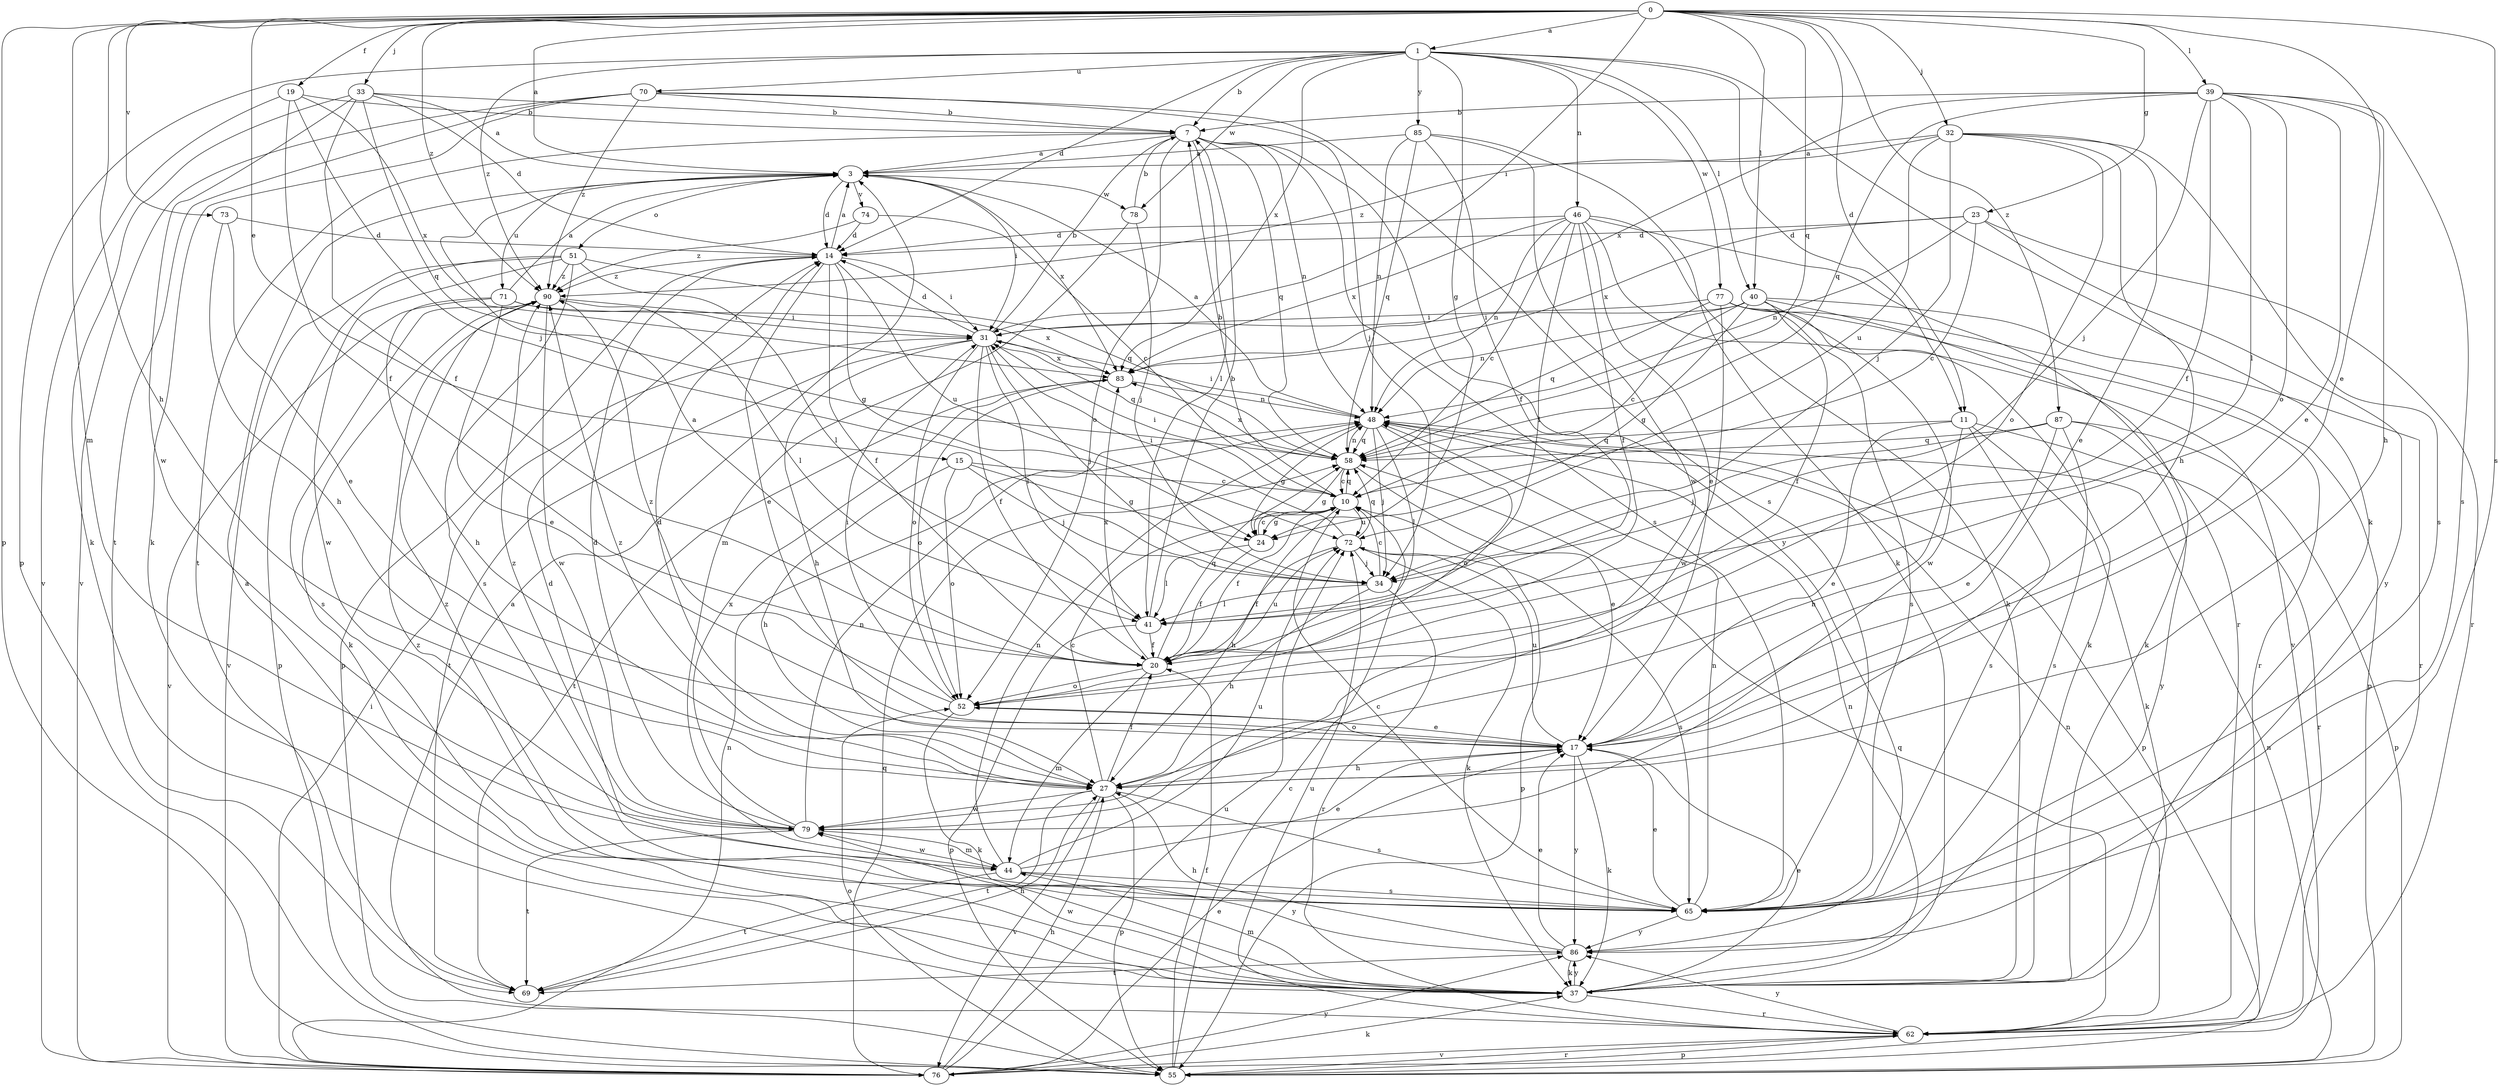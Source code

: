 strict digraph  {
0;
1;
3;
7;
10;
11;
14;
15;
17;
19;
20;
23;
24;
27;
31;
32;
33;
34;
37;
39;
40;
41;
44;
46;
48;
51;
52;
55;
58;
62;
65;
69;
70;
71;
72;
73;
74;
76;
77;
78;
79;
83;
85;
86;
87;
90;
0 -> 1  [label=a];
0 -> 3  [label=a];
0 -> 11  [label=d];
0 -> 15  [label=e];
0 -> 17  [label=e];
0 -> 19  [label=f];
0 -> 23  [label=g];
0 -> 27  [label=h];
0 -> 31  [label=i];
0 -> 32  [label=j];
0 -> 33  [label=j];
0 -> 39  [label=l];
0 -> 40  [label=l];
0 -> 44  [label=m];
0 -> 55  [label=p];
0 -> 58  [label=q];
0 -> 65  [label=s];
0 -> 73  [label=v];
0 -> 87  [label=z];
0 -> 90  [label=z];
1 -> 7  [label=b];
1 -> 11  [label=d];
1 -> 14  [label=d];
1 -> 24  [label=g];
1 -> 37  [label=k];
1 -> 40  [label=l];
1 -> 46  [label=n];
1 -> 55  [label=p];
1 -> 70  [label=u];
1 -> 77  [label=w];
1 -> 78  [label=w];
1 -> 83  [label=x];
1 -> 85  [label=y];
1 -> 90  [label=z];
3 -> 14  [label=d];
3 -> 31  [label=i];
3 -> 51  [label=o];
3 -> 71  [label=u];
3 -> 74  [label=v];
3 -> 78  [label=w];
3 -> 83  [label=x];
7 -> 3  [label=a];
7 -> 41  [label=l];
7 -> 48  [label=n];
7 -> 52  [label=o];
7 -> 58  [label=q];
7 -> 65  [label=s];
7 -> 69  [label=t];
7 -> 86  [label=y];
10 -> 7  [label=b];
10 -> 20  [label=f];
10 -> 24  [label=g];
10 -> 27  [label=h];
10 -> 31  [label=i];
10 -> 55  [label=p];
10 -> 58  [label=q];
10 -> 72  [label=u];
11 -> 17  [label=e];
11 -> 27  [label=h];
11 -> 37  [label=k];
11 -> 58  [label=q];
11 -> 62  [label=r];
11 -> 65  [label=s];
14 -> 3  [label=a];
14 -> 17  [label=e];
14 -> 20  [label=f];
14 -> 24  [label=g];
14 -> 31  [label=i];
14 -> 55  [label=p];
14 -> 72  [label=u];
14 -> 90  [label=z];
15 -> 10  [label=c];
15 -> 24  [label=g];
15 -> 27  [label=h];
15 -> 34  [label=j];
15 -> 52  [label=o];
17 -> 27  [label=h];
17 -> 37  [label=k];
17 -> 52  [label=o];
17 -> 72  [label=u];
17 -> 86  [label=y];
19 -> 7  [label=b];
19 -> 20  [label=f];
19 -> 34  [label=j];
19 -> 76  [label=v];
19 -> 83  [label=x];
20 -> 3  [label=a];
20 -> 44  [label=m];
20 -> 52  [label=o];
20 -> 58  [label=q];
20 -> 72  [label=u];
20 -> 83  [label=x];
23 -> 10  [label=c];
23 -> 14  [label=d];
23 -> 48  [label=n];
23 -> 62  [label=r];
23 -> 83  [label=x];
23 -> 86  [label=y];
24 -> 10  [label=c];
24 -> 20  [label=f];
24 -> 41  [label=l];
27 -> 10  [label=c];
27 -> 14  [label=d];
27 -> 20  [label=f];
27 -> 55  [label=p];
27 -> 65  [label=s];
27 -> 69  [label=t];
27 -> 76  [label=v];
27 -> 79  [label=w];
27 -> 90  [label=z];
31 -> 7  [label=b];
31 -> 14  [label=d];
31 -> 20  [label=f];
31 -> 27  [label=h];
31 -> 34  [label=j];
31 -> 41  [label=l];
31 -> 52  [label=o];
31 -> 58  [label=q];
31 -> 69  [label=t];
31 -> 83  [label=x];
32 -> 3  [label=a];
32 -> 17  [label=e];
32 -> 27  [label=h];
32 -> 34  [label=j];
32 -> 52  [label=o];
32 -> 65  [label=s];
32 -> 72  [label=u];
32 -> 90  [label=z];
33 -> 3  [label=a];
33 -> 7  [label=b];
33 -> 14  [label=d];
33 -> 20  [label=f];
33 -> 37  [label=k];
33 -> 58  [label=q];
33 -> 79  [label=w];
34 -> 10  [label=c];
34 -> 27  [label=h];
34 -> 41  [label=l];
34 -> 62  [label=r];
37 -> 3  [label=a];
37 -> 17  [label=e];
37 -> 44  [label=m];
37 -> 48  [label=n];
37 -> 62  [label=r];
37 -> 79  [label=w];
37 -> 86  [label=y];
37 -> 90  [label=z];
39 -> 7  [label=b];
39 -> 17  [label=e];
39 -> 20  [label=f];
39 -> 27  [label=h];
39 -> 34  [label=j];
39 -> 41  [label=l];
39 -> 52  [label=o];
39 -> 58  [label=q];
39 -> 65  [label=s];
39 -> 83  [label=x];
40 -> 10  [label=c];
40 -> 20  [label=f];
40 -> 24  [label=g];
40 -> 31  [label=i];
40 -> 37  [label=k];
40 -> 48  [label=n];
40 -> 62  [label=r];
40 -> 79  [label=w];
41 -> 7  [label=b];
41 -> 20  [label=f];
41 -> 55  [label=p];
44 -> 17  [label=e];
44 -> 48  [label=n];
44 -> 65  [label=s];
44 -> 69  [label=t];
44 -> 72  [label=u];
44 -> 79  [label=w];
44 -> 86  [label=y];
46 -> 10  [label=c];
46 -> 14  [label=d];
46 -> 17  [label=e];
46 -> 20  [label=f];
46 -> 37  [label=k];
46 -> 41  [label=l];
46 -> 48  [label=n];
46 -> 62  [label=r];
46 -> 76  [label=v];
46 -> 83  [label=x];
48 -> 3  [label=a];
48 -> 24  [label=g];
48 -> 31  [label=i];
48 -> 34  [label=j];
48 -> 41  [label=l];
48 -> 52  [label=o];
48 -> 55  [label=p];
48 -> 58  [label=q];
51 -> 41  [label=l];
51 -> 55  [label=p];
51 -> 58  [label=q];
51 -> 65  [label=s];
51 -> 76  [label=v];
51 -> 79  [label=w];
51 -> 90  [label=z];
52 -> 17  [label=e];
52 -> 31  [label=i];
52 -> 37  [label=k];
52 -> 90  [label=z];
55 -> 10  [label=c];
55 -> 20  [label=f];
55 -> 48  [label=n];
55 -> 52  [label=o];
55 -> 62  [label=r];
58 -> 10  [label=c];
58 -> 17  [label=e];
58 -> 24  [label=g];
58 -> 48  [label=n];
58 -> 83  [label=x];
62 -> 3  [label=a];
62 -> 48  [label=n];
62 -> 55  [label=p];
62 -> 58  [label=q];
62 -> 72  [label=u];
62 -> 76  [label=v];
62 -> 86  [label=y];
65 -> 10  [label=c];
65 -> 14  [label=d];
65 -> 17  [label=e];
65 -> 48  [label=n];
65 -> 86  [label=y];
65 -> 90  [label=z];
69 -> 27  [label=h];
70 -> 7  [label=b];
70 -> 34  [label=j];
70 -> 37  [label=k];
70 -> 65  [label=s];
70 -> 69  [label=t];
70 -> 76  [label=v];
70 -> 90  [label=z];
71 -> 3  [label=a];
71 -> 17  [label=e];
71 -> 27  [label=h];
71 -> 31  [label=i];
71 -> 76  [label=v];
71 -> 83  [label=x];
72 -> 20  [label=f];
72 -> 31  [label=i];
72 -> 34  [label=j];
72 -> 37  [label=k];
72 -> 58  [label=q];
72 -> 65  [label=s];
73 -> 14  [label=d];
73 -> 17  [label=e];
73 -> 27  [label=h];
74 -> 10  [label=c];
74 -> 14  [label=d];
74 -> 90  [label=z];
76 -> 17  [label=e];
76 -> 27  [label=h];
76 -> 31  [label=i];
76 -> 37  [label=k];
76 -> 48  [label=n];
76 -> 58  [label=q];
76 -> 72  [label=u];
76 -> 86  [label=y];
77 -> 31  [label=i];
77 -> 37  [label=k];
77 -> 55  [label=p];
77 -> 58  [label=q];
77 -> 62  [label=r];
77 -> 65  [label=s];
77 -> 79  [label=w];
78 -> 7  [label=b];
78 -> 34  [label=j];
78 -> 44  [label=m];
79 -> 14  [label=d];
79 -> 44  [label=m];
79 -> 48  [label=n];
79 -> 69  [label=t];
79 -> 83  [label=x];
79 -> 90  [label=z];
83 -> 48  [label=n];
83 -> 52  [label=o];
83 -> 69  [label=t];
85 -> 3  [label=a];
85 -> 20  [label=f];
85 -> 37  [label=k];
85 -> 48  [label=n];
85 -> 58  [label=q];
85 -> 79  [label=w];
86 -> 17  [label=e];
86 -> 27  [label=h];
86 -> 37  [label=k];
86 -> 69  [label=t];
87 -> 17  [label=e];
87 -> 34  [label=j];
87 -> 55  [label=p];
87 -> 58  [label=q];
87 -> 65  [label=s];
87 -> 86  [label=y];
90 -> 31  [label=i];
90 -> 37  [label=k];
90 -> 41  [label=l];
90 -> 65  [label=s];
90 -> 79  [label=w];
}
